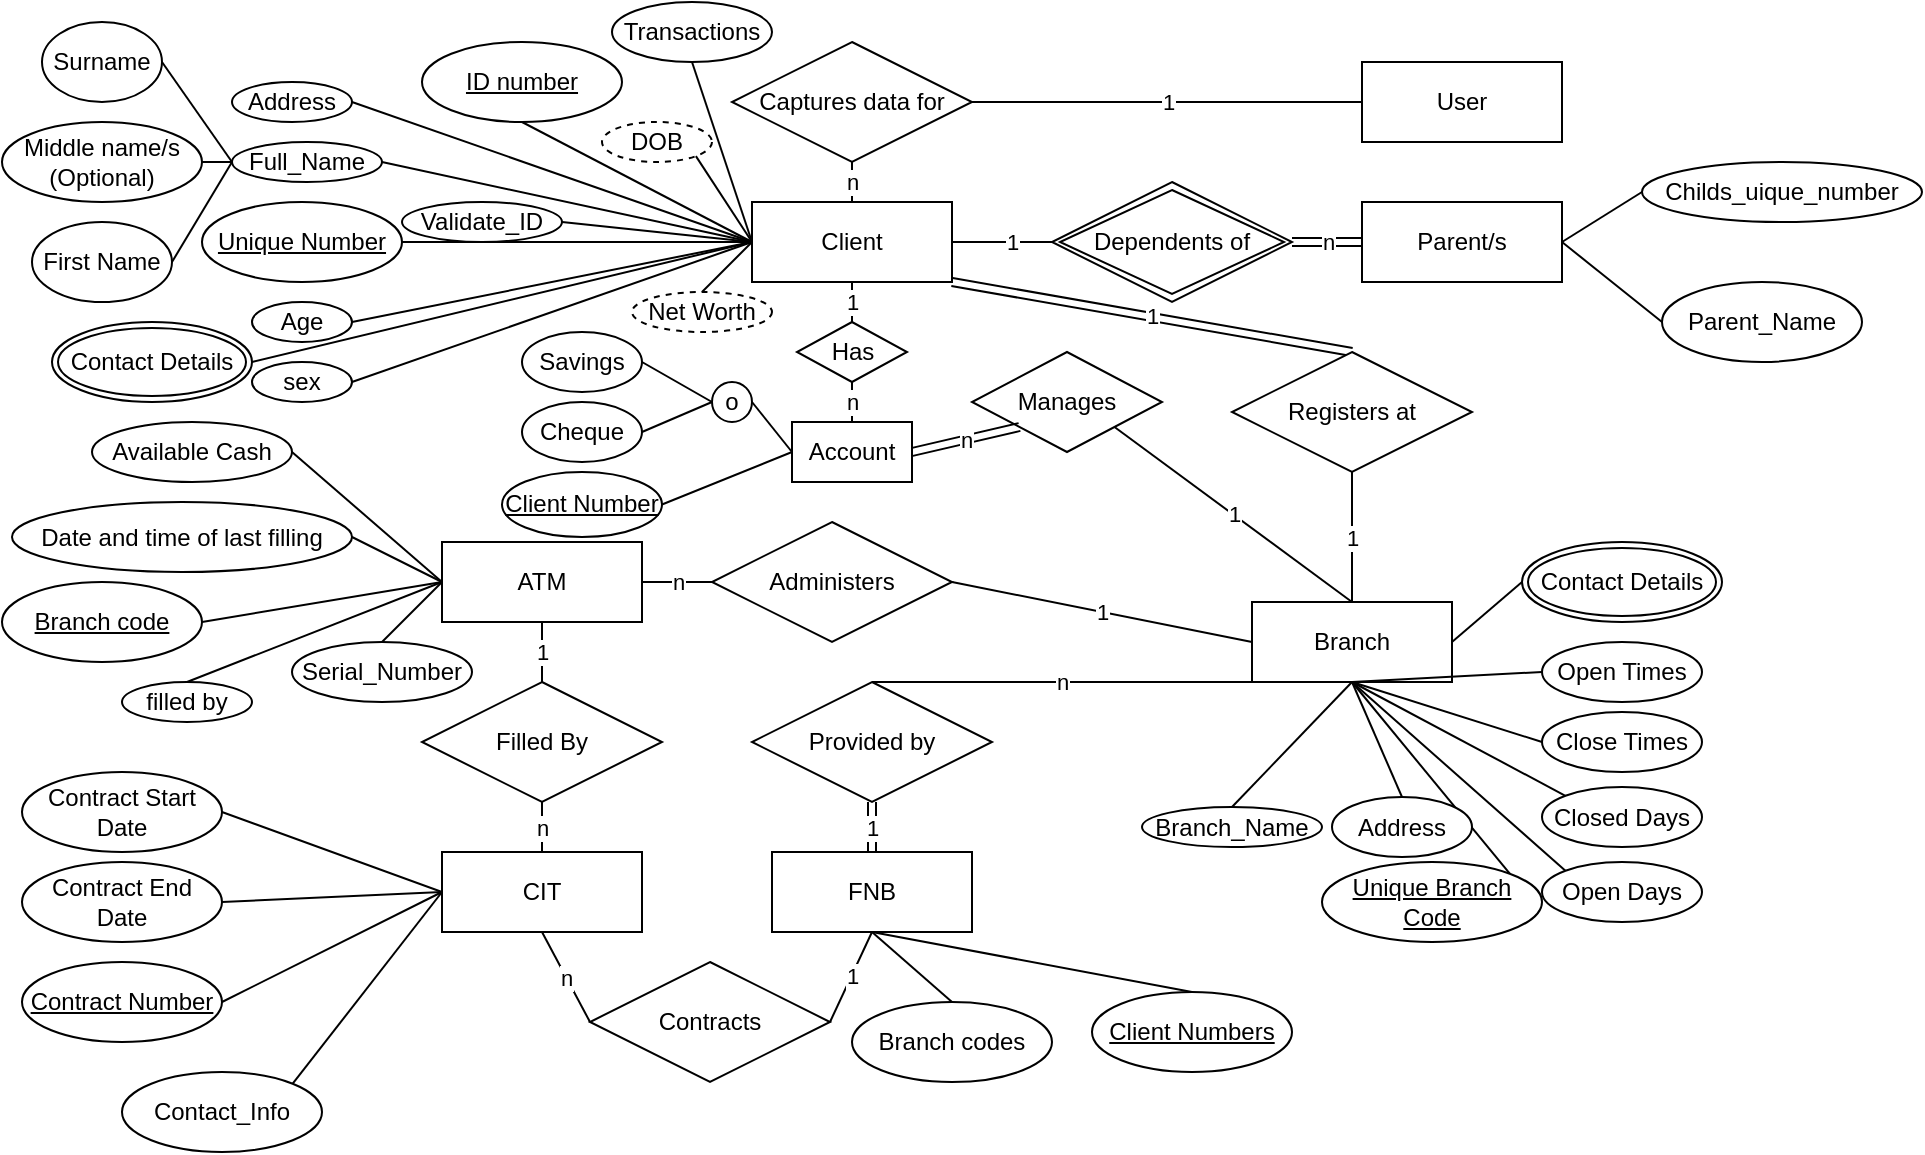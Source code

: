 <mxfile version="21.1.4" type="device">
  <diagram id="R2lEEEUBdFMjLlhIrx00" name="Page-1">
    <mxGraphModel dx="1290" dy="651" grid="1" gridSize="10" guides="1" tooltips="1" connect="1" arrows="1" fold="1" page="1" pageScale="1" pageWidth="827" pageHeight="1169" math="0" shadow="0" extFonts="Permanent Marker^https://fonts.googleapis.com/css?family=Permanent+Marker">
      <root>
        <mxCell id="0" />
        <mxCell id="1" parent="0" />
        <mxCell id="38S8FmTwJtI_UcPP7a-k-1" value="User" style="whiteSpace=wrap;html=1;align=center;" parent="1" vertex="1">
          <mxGeometry x="680" y="30" width="100" height="40" as="geometry" />
        </mxCell>
        <mxCell id="38S8FmTwJtI_UcPP7a-k-2" value="Captures data for" style="shape=rhombus;perimeter=rhombusPerimeter;whiteSpace=wrap;html=1;align=center;" parent="1" vertex="1">
          <mxGeometry x="365" y="20" width="120" height="60" as="geometry" />
        </mxCell>
        <mxCell id="38S8FmTwJtI_UcPP7a-k-3" value="Client" style="whiteSpace=wrap;html=1;align=center;" parent="1" vertex="1">
          <mxGeometry x="375" y="100" width="100" height="40" as="geometry" />
        </mxCell>
        <mxCell id="38S8FmTwJtI_UcPP7a-k-4" value="Unique Number" style="ellipse;whiteSpace=wrap;html=1;align=center;fontStyle=4;" parent="1" vertex="1">
          <mxGeometry x="100" y="100" width="100" height="40" as="geometry" />
        </mxCell>
        <mxCell id="38S8FmTwJtI_UcPP7a-k-6" value="Full_Name" style="ellipse;whiteSpace=wrap;html=1;align=center;" parent="1" vertex="1">
          <mxGeometry x="115" y="70" width="75" height="20" as="geometry" />
        </mxCell>
        <mxCell id="38S8FmTwJtI_UcPP7a-k-7" value="First Name" style="ellipse;whiteSpace=wrap;html=1;align=center;" parent="1" vertex="1">
          <mxGeometry x="15" y="110" width="70" height="40" as="geometry" />
        </mxCell>
        <mxCell id="38S8FmTwJtI_UcPP7a-k-8" value="Middle name/s (Optional)" style="ellipse;whiteSpace=wrap;html=1;align=center;" parent="1" vertex="1">
          <mxGeometry y="60" width="100" height="40" as="geometry" />
        </mxCell>
        <mxCell id="38S8FmTwJtI_UcPP7a-k-9" value="Surname" style="ellipse;whiteSpace=wrap;html=1;align=center;" parent="1" vertex="1">
          <mxGeometry x="20" y="10" width="60" height="40" as="geometry" />
        </mxCell>
        <mxCell id="38S8FmTwJtI_UcPP7a-k-10" value="" style="endArrow=none;html=1;rounded=0;exitX=0;exitY=0.5;exitDx=0;exitDy=0;entryX=1;entryY=0.5;entryDx=0;entryDy=0;" parent="1" source="38S8FmTwJtI_UcPP7a-k-6" target="38S8FmTwJtI_UcPP7a-k-7" edge="1">
          <mxGeometry relative="1" as="geometry">
            <mxPoint x="340" y="310" as="sourcePoint" />
            <mxPoint x="500" y="310" as="targetPoint" />
          </mxGeometry>
        </mxCell>
        <mxCell id="38S8FmTwJtI_UcPP7a-k-11" value="" style="endArrow=none;html=1;rounded=0;exitX=1;exitY=0.5;exitDx=0;exitDy=0;entryX=0;entryY=0.5;entryDx=0;entryDy=0;" parent="1" source="38S8FmTwJtI_UcPP7a-k-8" target="38S8FmTwJtI_UcPP7a-k-6" edge="1">
          <mxGeometry relative="1" as="geometry">
            <mxPoint x="340" y="310" as="sourcePoint" />
            <mxPoint x="500" y="310" as="targetPoint" />
          </mxGeometry>
        </mxCell>
        <mxCell id="38S8FmTwJtI_UcPP7a-k-12" value="" style="endArrow=none;html=1;rounded=0;entryX=1;entryY=0.5;entryDx=0;entryDy=0;exitX=0;exitY=0.5;exitDx=0;exitDy=0;" parent="1" source="38S8FmTwJtI_UcPP7a-k-6" target="38S8FmTwJtI_UcPP7a-k-9" edge="1">
          <mxGeometry relative="1" as="geometry">
            <mxPoint x="120" y="110" as="sourcePoint" />
            <mxPoint x="500" y="310" as="targetPoint" />
          </mxGeometry>
        </mxCell>
        <mxCell id="38S8FmTwJtI_UcPP7a-k-13" value="" style="endArrow=none;html=1;rounded=0;exitX=1;exitY=0.5;exitDx=0;exitDy=0;entryX=0;entryY=0.5;entryDx=0;entryDy=0;" parent="1" source="38S8FmTwJtI_UcPP7a-k-6" target="38S8FmTwJtI_UcPP7a-k-3" edge="1">
          <mxGeometry relative="1" as="geometry">
            <mxPoint x="340" y="310" as="sourcePoint" />
            <mxPoint x="500" y="310" as="targetPoint" />
          </mxGeometry>
        </mxCell>
        <mxCell id="38S8FmTwJtI_UcPP7a-k-14" value="" style="endArrow=none;html=1;rounded=0;entryX=0;entryY=0.5;entryDx=0;entryDy=0;exitX=1;exitY=0.5;exitDx=0;exitDy=0;" parent="1" source="38S8FmTwJtI_UcPP7a-k-4" target="38S8FmTwJtI_UcPP7a-k-3" edge="1">
          <mxGeometry relative="1" as="geometry">
            <mxPoint x="340" y="310" as="sourcePoint" />
            <mxPoint x="500" y="310" as="targetPoint" />
          </mxGeometry>
        </mxCell>
        <mxCell id="38S8FmTwJtI_UcPP7a-k-15" value="Age" style="ellipse;whiteSpace=wrap;html=1;align=center;" parent="1" vertex="1">
          <mxGeometry x="125" y="150" width="50" height="20" as="geometry" />
        </mxCell>
        <mxCell id="38S8FmTwJtI_UcPP7a-k-16" value="" style="endArrow=none;html=1;rounded=0;exitX=1;exitY=0.5;exitDx=0;exitDy=0;entryX=0;entryY=0.5;entryDx=0;entryDy=0;" parent="1" source="38S8FmTwJtI_UcPP7a-k-15" target="38S8FmTwJtI_UcPP7a-k-3" edge="1">
          <mxGeometry relative="1" as="geometry">
            <mxPoint x="340" y="310" as="sourcePoint" />
            <mxPoint x="500" y="310" as="targetPoint" />
          </mxGeometry>
        </mxCell>
        <mxCell id="38S8FmTwJtI_UcPP7a-k-17" value="sex" style="ellipse;whiteSpace=wrap;html=1;align=center;" parent="1" vertex="1">
          <mxGeometry x="125" y="180" width="50" height="20" as="geometry" />
        </mxCell>
        <mxCell id="38S8FmTwJtI_UcPP7a-k-18" value="" style="endArrow=none;html=1;rounded=0;exitX=1;exitY=0.5;exitDx=0;exitDy=0;entryX=0;entryY=0.5;entryDx=0;entryDy=0;" parent="1" source="38S8FmTwJtI_UcPP7a-k-17" target="38S8FmTwJtI_UcPP7a-k-3" edge="1">
          <mxGeometry relative="1" as="geometry">
            <mxPoint x="340" y="310" as="sourcePoint" />
            <mxPoint x="500" y="310" as="targetPoint" />
          </mxGeometry>
        </mxCell>
        <mxCell id="38S8FmTwJtI_UcPP7a-k-19" value="Address" style="ellipse;whiteSpace=wrap;html=1;align=center;" parent="1" vertex="1">
          <mxGeometry x="115" y="40" width="60" height="20" as="geometry" />
        </mxCell>
        <mxCell id="38S8FmTwJtI_UcPP7a-k-20" value="" style="endArrow=none;html=1;rounded=0;exitX=1;exitY=0.5;exitDx=0;exitDy=0;entryX=0;entryY=0.5;entryDx=0;entryDy=0;" parent="1" source="38S8FmTwJtI_UcPP7a-k-19" target="38S8FmTwJtI_UcPP7a-k-3" edge="1">
          <mxGeometry relative="1" as="geometry">
            <mxPoint x="340" y="310" as="sourcePoint" />
            <mxPoint x="500" y="310" as="targetPoint" />
          </mxGeometry>
        </mxCell>
        <mxCell id="38S8FmTwJtI_UcPP7a-k-22" value="" style="endArrow=none;html=1;rounded=0;exitX=1;exitY=0.5;exitDx=0;exitDy=0;entryX=0;entryY=0.5;entryDx=0;entryDy=0;" parent="1" target="38S8FmTwJtI_UcPP7a-k-3" edge="1">
          <mxGeometry relative="1" as="geometry">
            <mxPoint x="125" y="180" as="sourcePoint" />
            <mxPoint x="500" y="310" as="targetPoint" />
          </mxGeometry>
        </mxCell>
        <mxCell id="38S8FmTwJtI_UcPP7a-k-24" value="Parent/s" style="whiteSpace=wrap;html=1;align=center;" parent="1" vertex="1">
          <mxGeometry x="680" y="100" width="100" height="40" as="geometry" />
        </mxCell>
        <mxCell id="38S8FmTwJtI_UcPP7a-k-25" value="Has" style="shape=rhombus;perimeter=rhombusPerimeter;whiteSpace=wrap;html=1;align=center;" parent="1" vertex="1">
          <mxGeometry x="397.5" y="160" width="55" height="30" as="geometry" />
        </mxCell>
        <mxCell id="38S8FmTwJtI_UcPP7a-k-27" value="Cheque" style="ellipse;whiteSpace=wrap;html=1;align=center;" parent="1" vertex="1">
          <mxGeometry x="260" y="200" width="60" height="30" as="geometry" />
        </mxCell>
        <mxCell id="38S8FmTwJtI_UcPP7a-k-28" value="Savings" style="ellipse;whiteSpace=wrap;html=1;align=center;" parent="1" vertex="1">
          <mxGeometry x="260" y="165" width="60" height="30" as="geometry" />
        </mxCell>
        <mxCell id="38S8FmTwJtI_UcPP7a-k-31" value="1" style="endArrow=none;html=1;rounded=0;entryX=0.5;entryY=1;entryDx=0;entryDy=0;exitX=0.5;exitY=0;exitDx=0;exitDy=0;" parent="1" source="38S8FmTwJtI_UcPP7a-k-25" target="38S8FmTwJtI_UcPP7a-k-3" edge="1">
          <mxGeometry relative="1" as="geometry">
            <mxPoint x="340" y="310" as="sourcePoint" />
            <mxPoint x="500" y="310" as="targetPoint" />
          </mxGeometry>
        </mxCell>
        <mxCell id="38S8FmTwJtI_UcPP7a-k-32" value="n" style="endArrow=none;html=1;rounded=0;entryX=0.5;entryY=1;entryDx=0;entryDy=0;exitX=0.5;exitY=0;exitDx=0;exitDy=0;" parent="1" source="38S8FmTwJtI_UcPP7a-k-3" target="38S8FmTwJtI_UcPP7a-k-2" edge="1">
          <mxGeometry relative="1" as="geometry">
            <mxPoint x="340" y="310" as="sourcePoint" />
            <mxPoint x="500" y="310" as="targetPoint" />
          </mxGeometry>
        </mxCell>
        <mxCell id="38S8FmTwJtI_UcPP7a-k-33" value="1" style="endArrow=none;html=1;rounded=0;exitX=0;exitY=0.5;exitDx=0;exitDy=0;entryX=1;entryY=0.5;entryDx=0;entryDy=0;" parent="1" source="38S8FmTwJtI_UcPP7a-k-1" target="38S8FmTwJtI_UcPP7a-k-2" edge="1">
          <mxGeometry relative="1" as="geometry">
            <mxPoint x="340" y="310" as="sourcePoint" />
            <mxPoint x="500" y="310" as="targetPoint" />
          </mxGeometry>
        </mxCell>
        <mxCell id="38S8FmTwJtI_UcPP7a-k-34" value="1" style="endArrow=none;html=1;rounded=0;exitX=1;exitY=0.5;exitDx=0;exitDy=0;entryX=0;entryY=0.5;entryDx=0;entryDy=0;" parent="1" source="38S8FmTwJtI_UcPP7a-k-3" edge="1">
          <mxGeometry relative="1" as="geometry">
            <mxPoint x="340" y="310" as="sourcePoint" />
            <mxPoint x="535" y="120" as="targetPoint" />
          </mxGeometry>
        </mxCell>
        <mxCell id="38S8FmTwJtI_UcPP7a-k-35" value="n" style="endArrow=none;html=1;rounded=0;entryX=0;entryY=0.5;entryDx=0;entryDy=0;exitX=1;exitY=0.5;exitDx=0;exitDy=0;shape=link;" parent="1" source="vGm-u-_DwHzeQf1sbAS5-48" target="38S8FmTwJtI_UcPP7a-k-24" edge="1">
          <mxGeometry relative="1" as="geometry">
            <mxPoint x="655" y="120" as="sourcePoint" />
            <mxPoint x="500" y="310" as="targetPoint" />
          </mxGeometry>
        </mxCell>
        <mxCell id="38S8FmTwJtI_UcPP7a-k-38" value="1" style="endArrow=none;html=1;rounded=0;entryX=0.5;entryY=1;entryDx=0;entryDy=0;exitX=0.5;exitY=0;exitDx=0;exitDy=0;" parent="1" source="38S8FmTwJtI_UcPP7a-k-39" target="vGm-u-_DwHzeQf1sbAS5-5" edge="1">
          <mxGeometry relative="1" as="geometry">
            <mxPoint x="420" y="440" as="sourcePoint" />
            <mxPoint x="500" y="310" as="targetPoint" />
          </mxGeometry>
        </mxCell>
        <mxCell id="38S8FmTwJtI_UcPP7a-k-39" value="Branch" style="whiteSpace=wrap;html=1;align=center;" parent="1" vertex="1">
          <mxGeometry x="625" y="300" width="100" height="40" as="geometry" />
        </mxCell>
        <mxCell id="38S8FmTwJtI_UcPP7a-k-40" value="1" style="endArrow=none;html=1;rounded=0;entryX=0.5;entryY=0;entryDx=0;entryDy=0;exitX=1;exitY=1;exitDx=0;exitDy=0;shape=link;" parent="1" source="38S8FmTwJtI_UcPP7a-k-3" target="vGm-u-_DwHzeQf1sbAS5-5" edge="1">
          <mxGeometry relative="1" as="geometry">
            <mxPoint x="480" y="470" as="sourcePoint" />
            <mxPoint x="500" y="310" as="targetPoint" />
          </mxGeometry>
        </mxCell>
        <mxCell id="vGm-u-_DwHzeQf1sbAS5-1" value="Unique Branch Code" style="ellipse;whiteSpace=wrap;html=1;align=center;fontStyle=4;" parent="1" vertex="1">
          <mxGeometry x="660" y="430" width="110" height="40" as="geometry" />
        </mxCell>
        <mxCell id="vGm-u-_DwHzeQf1sbAS5-4" value="" style="endArrow=none;html=1;rounded=0;entryX=0.5;entryY=1;entryDx=0;entryDy=0;exitX=1;exitY=0;exitDx=0;exitDy=0;" parent="1" source="vGm-u-_DwHzeQf1sbAS5-1" target="38S8FmTwJtI_UcPP7a-k-39" edge="1">
          <mxGeometry relative="1" as="geometry">
            <mxPoint x="420" y="520" as="sourcePoint" />
            <mxPoint x="490" y="360" as="targetPoint" />
          </mxGeometry>
        </mxCell>
        <mxCell id="vGm-u-_DwHzeQf1sbAS5-5" value="Registers at" style="shape=rhombus;perimeter=rhombusPerimeter;whiteSpace=wrap;html=1;align=center;" parent="1" vertex="1">
          <mxGeometry x="615" y="175" width="120" height="60" as="geometry" />
        </mxCell>
        <mxCell id="vGm-u-_DwHzeQf1sbAS5-6" value="Address" style="ellipse;whiteSpace=wrap;html=1;align=center;" parent="1" vertex="1">
          <mxGeometry x="665" y="397.5" width="70" height="30" as="geometry" />
        </mxCell>
        <mxCell id="vGm-u-_DwHzeQf1sbAS5-7" value="" style="endArrow=none;html=1;rounded=0;entryX=0.5;entryY=1;entryDx=0;entryDy=0;exitX=0.5;exitY=0;exitDx=0;exitDy=0;" parent="1" source="vGm-u-_DwHzeQf1sbAS5-6" target="38S8FmTwJtI_UcPP7a-k-39" edge="1">
          <mxGeometry relative="1" as="geometry">
            <mxPoint x="330" y="250" as="sourcePoint" />
            <mxPoint x="490" y="250" as="targetPoint" />
          </mxGeometry>
        </mxCell>
        <mxCell id="vGm-u-_DwHzeQf1sbAS5-9" value="Open Days" style="ellipse;whiteSpace=wrap;html=1;align=center;" parent="1" vertex="1">
          <mxGeometry x="770" y="430" width="80" height="30" as="geometry" />
        </mxCell>
        <mxCell id="vGm-u-_DwHzeQf1sbAS5-11" value="" style="endArrow=none;html=1;rounded=0;entryX=0.5;entryY=1;entryDx=0;entryDy=0;exitX=0;exitY=0;exitDx=0;exitDy=0;" parent="1" source="vGm-u-_DwHzeQf1sbAS5-9" target="38S8FmTwJtI_UcPP7a-k-39" edge="1">
          <mxGeometry relative="1" as="geometry">
            <mxPoint x="330" y="250" as="sourcePoint" />
            <mxPoint x="490" y="250" as="targetPoint" />
          </mxGeometry>
        </mxCell>
        <mxCell id="vGm-u-_DwHzeQf1sbAS5-12" value="Closed Days" style="ellipse;whiteSpace=wrap;html=1;align=center;" parent="1" vertex="1">
          <mxGeometry x="770" y="392.5" width="80" height="30" as="geometry" />
        </mxCell>
        <mxCell id="vGm-u-_DwHzeQf1sbAS5-13" value="Open Times" style="ellipse;whiteSpace=wrap;html=1;align=center;" parent="1" vertex="1">
          <mxGeometry x="770" y="320" width="80" height="30" as="geometry" />
        </mxCell>
        <mxCell id="vGm-u-_DwHzeQf1sbAS5-14" value="Close Times" style="ellipse;whiteSpace=wrap;html=1;align=center;" parent="1" vertex="1">
          <mxGeometry x="770" y="355" width="80" height="30" as="geometry" />
        </mxCell>
        <mxCell id="vGm-u-_DwHzeQf1sbAS5-16" value="" style="endArrow=none;html=1;rounded=0;entryX=0.5;entryY=1;entryDx=0;entryDy=0;exitX=0;exitY=0.5;exitDx=0;exitDy=0;" parent="1" source="vGm-u-_DwHzeQf1sbAS5-13" target="38S8FmTwJtI_UcPP7a-k-39" edge="1">
          <mxGeometry relative="1" as="geometry">
            <mxPoint x="330" y="240" as="sourcePoint" />
            <mxPoint x="490" y="240" as="targetPoint" />
          </mxGeometry>
        </mxCell>
        <mxCell id="vGm-u-_DwHzeQf1sbAS5-18" value="" style="endArrow=none;html=1;rounded=0;entryX=0.5;entryY=1;entryDx=0;entryDy=0;exitX=0;exitY=0.5;exitDx=0;exitDy=0;" parent="1" source="vGm-u-_DwHzeQf1sbAS5-14" target="38S8FmTwJtI_UcPP7a-k-39" edge="1">
          <mxGeometry relative="1" as="geometry">
            <mxPoint x="330" y="240" as="sourcePoint" />
            <mxPoint x="490" y="240" as="targetPoint" />
          </mxGeometry>
        </mxCell>
        <mxCell id="vGm-u-_DwHzeQf1sbAS5-19" value="" style="endArrow=none;html=1;rounded=0;entryX=0.5;entryY=1;entryDx=0;entryDy=0;exitX=0;exitY=0;exitDx=0;exitDy=0;" parent="1" source="vGm-u-_DwHzeQf1sbAS5-12" target="38S8FmTwJtI_UcPP7a-k-39" edge="1">
          <mxGeometry relative="1" as="geometry">
            <mxPoint x="330" y="240" as="sourcePoint" />
            <mxPoint x="490" y="240" as="targetPoint" />
          </mxGeometry>
        </mxCell>
        <mxCell id="vGm-u-_DwHzeQf1sbAS5-20" value="" style="endArrow=none;html=1;rounded=0;entryX=1;entryY=0.5;entryDx=0;entryDy=0;exitX=0;exitY=0.5;exitDx=0;exitDy=0;" parent="1" source="vGm-u-_DwHzeQf1sbAS5-50" target="38S8FmTwJtI_UcPP7a-k-39" edge="1">
          <mxGeometry relative="1" as="geometry">
            <mxPoint x="647.332" y="309.536" as="sourcePoint" />
            <mxPoint x="490" y="240" as="targetPoint" />
          </mxGeometry>
        </mxCell>
        <mxCell id="vGm-u-_DwHzeQf1sbAS5-21" value="Administers" style="shape=rhombus;perimeter=rhombusPerimeter;whiteSpace=wrap;html=1;align=center;" parent="1" vertex="1">
          <mxGeometry x="355" y="260" width="120" height="60" as="geometry" />
        </mxCell>
        <mxCell id="vGm-u-_DwHzeQf1sbAS5-22" value="1" style="endArrow=none;html=1;rounded=0;entryX=0;entryY=0.5;entryDx=0;entryDy=0;exitX=1;exitY=0.5;exitDx=0;exitDy=0;" parent="1" source="vGm-u-_DwHzeQf1sbAS5-21" target="38S8FmTwJtI_UcPP7a-k-39" edge="1">
          <mxGeometry relative="1" as="geometry">
            <mxPoint x="330" y="240" as="sourcePoint" />
            <mxPoint x="490" y="240" as="targetPoint" />
          </mxGeometry>
        </mxCell>
        <mxCell id="vGm-u-_DwHzeQf1sbAS5-24" value="ATM" style="whiteSpace=wrap;html=1;align=center;" parent="1" vertex="1">
          <mxGeometry x="220" y="270" width="100" height="40" as="geometry" />
        </mxCell>
        <mxCell id="vGm-u-_DwHzeQf1sbAS5-25" value="n" style="endArrow=none;html=1;rounded=0;entryX=0;entryY=0.5;entryDx=0;entryDy=0;exitX=1;exitY=0.5;exitDx=0;exitDy=0;" parent="1" source="vGm-u-_DwHzeQf1sbAS5-24" target="vGm-u-_DwHzeQf1sbAS5-21" edge="1">
          <mxGeometry relative="1" as="geometry">
            <mxPoint x="330" y="240" as="sourcePoint" />
            <mxPoint x="490" y="240" as="targetPoint" />
          </mxGeometry>
        </mxCell>
        <mxCell id="vGm-u-_DwHzeQf1sbAS5-26" value="Available Cash" style="ellipse;whiteSpace=wrap;html=1;align=center;" parent="1" vertex="1">
          <mxGeometry x="45" y="210" width="100" height="30" as="geometry" />
        </mxCell>
        <mxCell id="vGm-u-_DwHzeQf1sbAS5-27" value="Date and time of last filling" style="ellipse;whiteSpace=wrap;html=1;align=center;" parent="1" vertex="1">
          <mxGeometry x="5" y="250" width="170" height="35" as="geometry" />
        </mxCell>
        <mxCell id="vGm-u-_DwHzeQf1sbAS5-28" value="" style="endArrow=none;html=1;rounded=0;exitX=1;exitY=0.5;exitDx=0;exitDy=0;entryX=0;entryY=0.5;entryDx=0;entryDy=0;" parent="1" source="vGm-u-_DwHzeQf1sbAS5-26" target="vGm-u-_DwHzeQf1sbAS5-24" edge="1">
          <mxGeometry relative="1" as="geometry">
            <mxPoint x="300" y="230" as="sourcePoint" />
            <mxPoint x="460" y="230" as="targetPoint" />
          </mxGeometry>
        </mxCell>
        <mxCell id="vGm-u-_DwHzeQf1sbAS5-29" value="" style="endArrow=none;html=1;rounded=0;exitX=1;exitY=0.5;exitDx=0;exitDy=0;entryX=0;entryY=0.5;entryDx=0;entryDy=0;" parent="1" source="vGm-u-_DwHzeQf1sbAS5-27" target="vGm-u-_DwHzeQf1sbAS5-24" edge="1">
          <mxGeometry relative="1" as="geometry">
            <mxPoint x="300" y="230" as="sourcePoint" />
            <mxPoint x="460" y="230" as="targetPoint" />
          </mxGeometry>
        </mxCell>
        <mxCell id="vGm-u-_DwHzeQf1sbAS5-30" value="FNB" style="whiteSpace=wrap;html=1;align=center;" parent="1" vertex="1">
          <mxGeometry x="385" y="425" width="100" height="40" as="geometry" />
        </mxCell>
        <mxCell id="vGm-u-_DwHzeQf1sbAS5-31" value="Contracts" style="shape=rhombus;perimeter=rhombusPerimeter;whiteSpace=wrap;html=1;align=center;" parent="1" vertex="1">
          <mxGeometry x="294" y="480" width="120" height="60" as="geometry" />
        </mxCell>
        <mxCell id="vGm-u-_DwHzeQf1sbAS5-32" value="CIT" style="whiteSpace=wrap;html=1;align=center;" parent="1" vertex="1">
          <mxGeometry x="220" y="425" width="100" height="40" as="geometry" />
        </mxCell>
        <mxCell id="vGm-u-_DwHzeQf1sbAS5-33" value="Filled By" style="shape=rhombus;perimeter=rhombusPerimeter;whiteSpace=wrap;html=1;align=center;" parent="1" vertex="1">
          <mxGeometry x="210" y="340" width="120" height="60" as="geometry" />
        </mxCell>
        <mxCell id="vGm-u-_DwHzeQf1sbAS5-34" value="1" style="endArrow=none;html=1;rounded=0;entryX=0.5;entryY=1;entryDx=0;entryDy=0;exitX=0.5;exitY=0;exitDx=0;exitDy=0;" parent="1" source="vGm-u-_DwHzeQf1sbAS5-33" target="vGm-u-_DwHzeQf1sbAS5-24" edge="1">
          <mxGeometry relative="1" as="geometry">
            <mxPoint x="300" y="350" as="sourcePoint" />
            <mxPoint x="460" y="350" as="targetPoint" />
          </mxGeometry>
        </mxCell>
        <mxCell id="vGm-u-_DwHzeQf1sbAS5-35" value="n" style="endArrow=none;html=1;rounded=0;entryX=0.5;entryY=1;entryDx=0;entryDy=0;exitX=0.5;exitY=0;exitDx=0;exitDy=0;" parent="1" source="vGm-u-_DwHzeQf1sbAS5-32" target="vGm-u-_DwHzeQf1sbAS5-33" edge="1">
          <mxGeometry relative="1" as="geometry">
            <mxPoint x="300" y="350" as="sourcePoint" />
            <mxPoint x="460" y="350" as="targetPoint" />
          </mxGeometry>
        </mxCell>
        <mxCell id="vGm-u-_DwHzeQf1sbAS5-38" value="Provided by" style="shape=rhombus;perimeter=rhombusPerimeter;whiteSpace=wrap;html=1;align=center;" parent="1" vertex="1">
          <mxGeometry x="375" y="340" width="120" height="60" as="geometry" />
        </mxCell>
        <mxCell id="vGm-u-_DwHzeQf1sbAS5-39" value="n" style="endArrow=none;html=1;rounded=0;entryX=0;entryY=1;entryDx=0;entryDy=0;exitX=0.5;exitY=0;exitDx=0;exitDy=0;" parent="1" source="vGm-u-_DwHzeQf1sbAS5-38" target="38S8FmTwJtI_UcPP7a-k-39" edge="1">
          <mxGeometry relative="1" as="geometry">
            <mxPoint x="300" y="350" as="sourcePoint" />
            <mxPoint x="460" y="350" as="targetPoint" />
          </mxGeometry>
        </mxCell>
        <mxCell id="vGm-u-_DwHzeQf1sbAS5-40" value="1" style="endArrow=none;html=1;rounded=0;entryX=0.5;entryY=1;entryDx=0;entryDy=0;exitX=0.5;exitY=0;exitDx=0;exitDy=0;shape=link;" parent="1" source="vGm-u-_DwHzeQf1sbAS5-30" target="vGm-u-_DwHzeQf1sbAS5-38" edge="1">
          <mxGeometry relative="1" as="geometry">
            <mxPoint x="300" y="350" as="sourcePoint" />
            <mxPoint x="460" y="350" as="targetPoint" />
          </mxGeometry>
        </mxCell>
        <mxCell id="vGm-u-_DwHzeQf1sbAS5-41" value="1" style="endArrow=none;html=1;rounded=0;entryX=0.5;entryY=1;entryDx=0;entryDy=0;exitX=1;exitY=0.5;exitDx=0;exitDy=0;" parent="1" source="vGm-u-_DwHzeQf1sbAS5-31" target="vGm-u-_DwHzeQf1sbAS5-30" edge="1">
          <mxGeometry relative="1" as="geometry">
            <mxPoint x="300" y="350" as="sourcePoint" />
            <mxPoint x="460" y="350" as="targetPoint" />
          </mxGeometry>
        </mxCell>
        <mxCell id="vGm-u-_DwHzeQf1sbAS5-42" value="n" style="endArrow=none;html=1;rounded=0;exitX=0.5;exitY=1;exitDx=0;exitDy=0;entryX=0;entryY=0.5;entryDx=0;entryDy=0;" parent="1" source="vGm-u-_DwHzeQf1sbAS5-32" target="vGm-u-_DwHzeQf1sbAS5-31" edge="1">
          <mxGeometry relative="1" as="geometry">
            <mxPoint x="300" y="350" as="sourcePoint" />
            <mxPoint x="460" y="350" as="targetPoint" />
          </mxGeometry>
        </mxCell>
        <mxCell id="vGm-u-_DwHzeQf1sbAS5-43" value="Contract Start Date" style="ellipse;whiteSpace=wrap;html=1;align=center;" parent="1" vertex="1">
          <mxGeometry x="10" y="385" width="100" height="40" as="geometry" />
        </mxCell>
        <mxCell id="vGm-u-_DwHzeQf1sbAS5-44" value="Contract End Date" style="ellipse;whiteSpace=wrap;html=1;align=center;" parent="1" vertex="1">
          <mxGeometry x="10" y="430" width="100" height="40" as="geometry" />
        </mxCell>
        <mxCell id="vGm-u-_DwHzeQf1sbAS5-45" value="" style="endArrow=none;html=1;rounded=0;entryX=0;entryY=0.5;entryDx=0;entryDy=0;exitX=1;exitY=0.5;exitDx=0;exitDy=0;" parent="1" source="vGm-u-_DwHzeQf1sbAS5-43" target="vGm-u-_DwHzeQf1sbAS5-32" edge="1">
          <mxGeometry relative="1" as="geometry">
            <mxPoint x="300" y="340" as="sourcePoint" />
            <mxPoint x="460" y="340" as="targetPoint" />
          </mxGeometry>
        </mxCell>
        <mxCell id="vGm-u-_DwHzeQf1sbAS5-46" value="" style="endArrow=none;html=1;rounded=0;exitX=1;exitY=0.5;exitDx=0;exitDy=0;entryX=0;entryY=0.5;entryDx=0;entryDy=0;" parent="1" source="vGm-u-_DwHzeQf1sbAS5-44" target="vGm-u-_DwHzeQf1sbAS5-32" edge="1">
          <mxGeometry relative="1" as="geometry">
            <mxPoint x="300" y="340" as="sourcePoint" />
            <mxPoint x="460" y="340" as="targetPoint" />
          </mxGeometry>
        </mxCell>
        <mxCell id="vGm-u-_DwHzeQf1sbAS5-48" value="Dependents of" style="shape=rhombus;double=1;perimeter=rhombusPerimeter;whiteSpace=wrap;html=1;align=center;" parent="1" vertex="1">
          <mxGeometry x="525" y="90" width="120" height="60" as="geometry" />
        </mxCell>
        <mxCell id="vGm-u-_DwHzeQf1sbAS5-50" value="Contact Details" style="ellipse;shape=doubleEllipse;margin=3;whiteSpace=wrap;html=1;align=center;" parent="1" vertex="1">
          <mxGeometry x="760" y="270" width="100" height="40" as="geometry" />
        </mxCell>
        <mxCell id="vGm-u-_DwHzeQf1sbAS5-51" value="Contact Details" style="ellipse;shape=doubleEllipse;margin=3;whiteSpace=wrap;html=1;align=center;" parent="1" vertex="1">
          <mxGeometry x="25" y="160" width="100" height="40" as="geometry" />
        </mxCell>
        <mxCell id="ynq6PlFu-9bSMu0lIv1J-2" value="Account" style="whiteSpace=wrap;html=1;align=center;" parent="1" vertex="1">
          <mxGeometry x="395" y="210" width="60" height="30" as="geometry" />
        </mxCell>
        <mxCell id="ynq6PlFu-9bSMu0lIv1J-3" value="n" style="endArrow=none;html=1;rounded=0;entryX=0.5;entryY=1;entryDx=0;entryDy=0;exitX=0.5;exitY=0;exitDx=0;exitDy=0;" parent="1" source="ynq6PlFu-9bSMu0lIv1J-2" target="38S8FmTwJtI_UcPP7a-k-25" edge="1">
          <mxGeometry relative="1" as="geometry">
            <mxPoint x="330" y="320" as="sourcePoint" />
            <mxPoint x="490" y="320" as="targetPoint" />
          </mxGeometry>
        </mxCell>
        <mxCell id="ynq6PlFu-9bSMu0lIv1J-4" value="" style="endArrow=none;html=1;rounded=0;exitX=1;exitY=0.5;exitDx=0;exitDy=0;entryX=0;entryY=0.5;entryDx=0;entryDy=0;" parent="1" source="38S8FmTwJtI_UcPP7a-k-28" target="ynq6PlFu-9bSMu0lIv1J-6" edge="1">
          <mxGeometry relative="1" as="geometry">
            <mxPoint x="330" y="320" as="sourcePoint" />
            <mxPoint x="490" y="320" as="targetPoint" />
          </mxGeometry>
        </mxCell>
        <mxCell id="ynq6PlFu-9bSMu0lIv1J-5" value="" style="endArrow=none;html=1;rounded=0;exitX=1;exitY=0.5;exitDx=0;exitDy=0;entryX=0;entryY=0.5;entryDx=0;entryDy=0;" parent="1" source="38S8FmTwJtI_UcPP7a-k-27" target="ynq6PlFu-9bSMu0lIv1J-6" edge="1">
          <mxGeometry relative="1" as="geometry">
            <mxPoint x="330" y="320" as="sourcePoint" />
            <mxPoint x="490" y="320" as="targetPoint" />
          </mxGeometry>
        </mxCell>
        <mxCell id="ynq6PlFu-9bSMu0lIv1J-6" value="o" style="ellipse;whiteSpace=wrap;html=1;align=center;" parent="1" vertex="1">
          <mxGeometry x="355" y="190" width="20" height="20" as="geometry" />
        </mxCell>
        <mxCell id="ynq6PlFu-9bSMu0lIv1J-8" value="" style="endArrow=none;html=1;rounded=0;exitX=1;exitY=0.5;exitDx=0;exitDy=0;entryX=0;entryY=0.5;entryDx=0;entryDy=0;" parent="1" source="ynq6PlFu-9bSMu0lIv1J-6" target="ynq6PlFu-9bSMu0lIv1J-2" edge="1">
          <mxGeometry relative="1" as="geometry">
            <mxPoint x="330" y="320" as="sourcePoint" />
            <mxPoint x="490" y="320" as="targetPoint" />
          </mxGeometry>
        </mxCell>
        <mxCell id="ynq6PlFu-9bSMu0lIv1J-9" value="&lt;u&gt;Client Number&lt;/u&gt;" style="ellipse;whiteSpace=wrap;html=1;align=center;" parent="1" vertex="1">
          <mxGeometry x="250" y="235" width="80" height="32.5" as="geometry" />
        </mxCell>
        <mxCell id="ynq6PlFu-9bSMu0lIv1J-10" value="" style="endArrow=none;html=1;rounded=0;entryX=0;entryY=0.5;entryDx=0;entryDy=0;exitX=1;exitY=0.5;exitDx=0;exitDy=0;" parent="1" source="ynq6PlFu-9bSMu0lIv1J-9" target="ynq6PlFu-9bSMu0lIv1J-2" edge="1">
          <mxGeometry relative="1" as="geometry">
            <mxPoint x="330" y="320" as="sourcePoint" />
            <mxPoint x="490" y="320" as="targetPoint" />
          </mxGeometry>
        </mxCell>
        <mxCell id="ynq6PlFu-9bSMu0lIv1J-12" value="Client Numbers" style="ellipse;whiteSpace=wrap;html=1;align=center;fontStyle=4;" parent="1" vertex="1">
          <mxGeometry x="545" y="495" width="100" height="40" as="geometry" />
        </mxCell>
        <mxCell id="ynq6PlFu-9bSMu0lIv1J-13" value="" style="endArrow=none;html=1;rounded=0;entryX=0.5;entryY=0;entryDx=0;entryDy=0;exitX=0.5;exitY=1;exitDx=0;exitDy=0;" parent="1" source="vGm-u-_DwHzeQf1sbAS5-30" target="ynq6PlFu-9bSMu0lIv1J-12" edge="1">
          <mxGeometry relative="1" as="geometry">
            <mxPoint x="330" y="330" as="sourcePoint" />
            <mxPoint x="490" y="330" as="targetPoint" />
          </mxGeometry>
        </mxCell>
        <mxCell id="ynq6PlFu-9bSMu0lIv1J-14" value="Branch codes" style="ellipse;whiteSpace=wrap;html=1;align=center;" parent="1" vertex="1">
          <mxGeometry x="425" y="500" width="100" height="40" as="geometry" />
        </mxCell>
        <mxCell id="ynq6PlFu-9bSMu0lIv1J-15" value="" style="endArrow=none;html=1;rounded=0;entryX=0.5;entryY=0;entryDx=0;entryDy=0;exitX=0.5;exitY=1;exitDx=0;exitDy=0;" parent="1" source="vGm-u-_DwHzeQf1sbAS5-30" target="ynq6PlFu-9bSMu0lIv1J-14" edge="1">
          <mxGeometry relative="1" as="geometry">
            <mxPoint x="330" y="330" as="sourcePoint" />
            <mxPoint x="490" y="330" as="targetPoint" />
          </mxGeometry>
        </mxCell>
        <mxCell id="ynq6PlFu-9bSMu0lIv1J-16" value="&lt;u&gt;Branch code&lt;/u&gt;" style="ellipse;whiteSpace=wrap;html=1;align=center;" parent="1" vertex="1">
          <mxGeometry y="290" width="100" height="40" as="geometry" />
        </mxCell>
        <mxCell id="ynq6PlFu-9bSMu0lIv1J-17" value="" style="endArrow=none;html=1;rounded=0;entryX=0;entryY=0.5;entryDx=0;entryDy=0;exitX=1;exitY=0.5;exitDx=0;exitDy=0;" parent="1" source="ynq6PlFu-9bSMu0lIv1J-16" target="vGm-u-_DwHzeQf1sbAS5-24" edge="1">
          <mxGeometry relative="1" as="geometry">
            <mxPoint x="330" y="330" as="sourcePoint" />
            <mxPoint x="490" y="330" as="targetPoint" />
          </mxGeometry>
        </mxCell>
        <mxCell id="ynq6PlFu-9bSMu0lIv1J-18" value="filled by" style="ellipse;whiteSpace=wrap;html=1;align=center;" parent="1" vertex="1">
          <mxGeometry x="60" y="340" width="65" height="20" as="geometry" />
        </mxCell>
        <mxCell id="ynq6PlFu-9bSMu0lIv1J-19" value="" style="endArrow=none;html=1;rounded=0;exitX=0;exitY=0.5;exitDx=0;exitDy=0;entryX=0.5;entryY=0;entryDx=0;entryDy=0;" parent="1" source="vGm-u-_DwHzeQf1sbAS5-24" target="ynq6PlFu-9bSMu0lIv1J-18" edge="1">
          <mxGeometry relative="1" as="geometry">
            <mxPoint x="330" y="330" as="sourcePoint" />
            <mxPoint x="490" y="330" as="targetPoint" />
          </mxGeometry>
        </mxCell>
        <mxCell id="ynq6PlFu-9bSMu0lIv1J-20" value="Contract Number" style="ellipse;whiteSpace=wrap;html=1;align=center;fontStyle=4;" parent="1" vertex="1">
          <mxGeometry x="10" y="480" width="100" height="40" as="geometry" />
        </mxCell>
        <mxCell id="ynq6PlFu-9bSMu0lIv1J-21" value="" style="endArrow=none;html=1;rounded=0;exitX=0;exitY=0.5;exitDx=0;exitDy=0;entryX=1;entryY=0.5;entryDx=0;entryDy=0;" parent="1" source="vGm-u-_DwHzeQf1sbAS5-32" target="ynq6PlFu-9bSMu0lIv1J-20" edge="1">
          <mxGeometry relative="1" as="geometry">
            <mxPoint x="330" y="330" as="sourcePoint" />
            <mxPoint x="490" y="330" as="targetPoint" />
          </mxGeometry>
        </mxCell>
        <mxCell id="ynq6PlFu-9bSMu0lIv1J-22" value="ID number" style="ellipse;whiteSpace=wrap;html=1;align=center;fontStyle=4;" parent="1" vertex="1">
          <mxGeometry x="210" y="20" width="100" height="40" as="geometry" />
        </mxCell>
        <mxCell id="ynq6PlFu-9bSMu0lIv1J-23" value="" style="endArrow=none;html=1;rounded=0;exitX=0.5;exitY=1;exitDx=0;exitDy=0;entryX=0;entryY=0.5;entryDx=0;entryDy=0;" parent="1" source="ynq6PlFu-9bSMu0lIv1J-22" target="38S8FmTwJtI_UcPP7a-k-3" edge="1">
          <mxGeometry relative="1" as="geometry">
            <mxPoint x="470" y="340" as="sourcePoint" />
            <mxPoint x="630" y="340" as="targetPoint" />
          </mxGeometry>
        </mxCell>
        <mxCell id="5x-Zai1XwbgSa834yJwP-1" value="Manages" style="shape=rhombus;perimeter=rhombusPerimeter;whiteSpace=wrap;html=1;align=center;" parent="1" vertex="1">
          <mxGeometry x="485" y="175" width="95" height="50" as="geometry" />
        </mxCell>
        <mxCell id="5x-Zai1XwbgSa834yJwP-2" value="1" style="endArrow=none;html=1;rounded=0;entryX=0.5;entryY=0;entryDx=0;entryDy=0;exitX=1;exitY=1;exitDx=0;exitDy=0;" parent="1" source="5x-Zai1XwbgSa834yJwP-1" target="38S8FmTwJtI_UcPP7a-k-39" edge="1">
          <mxGeometry relative="1" as="geometry">
            <mxPoint x="330" y="270" as="sourcePoint" />
            <mxPoint x="490" y="270" as="targetPoint" />
          </mxGeometry>
        </mxCell>
        <mxCell id="5x-Zai1XwbgSa834yJwP-3" value="n" style="endArrow=none;html=1;rounded=0;entryX=0;entryY=1;entryDx=0;entryDy=0;exitX=1;exitY=0.5;exitDx=0;exitDy=0;shape=link;" parent="1" source="ynq6PlFu-9bSMu0lIv1J-2" target="5x-Zai1XwbgSa834yJwP-1" edge="1">
          <mxGeometry relative="1" as="geometry">
            <mxPoint x="330" y="270" as="sourcePoint" />
            <mxPoint x="490" y="270" as="targetPoint" />
          </mxGeometry>
        </mxCell>
        <mxCell id="5x-Zai1XwbgSa834yJwP-6" value="DOB" style="ellipse;whiteSpace=wrap;html=1;align=center;dashed=1;" parent="1" vertex="1">
          <mxGeometry x="300" y="60" width="55" height="20" as="geometry" />
        </mxCell>
        <mxCell id="5x-Zai1XwbgSa834yJwP-7" value="" style="endArrow=none;html=1;rounded=0;exitX=0;exitY=0.5;exitDx=0;exitDy=0;entryX=1;entryY=1;entryDx=0;entryDy=0;" parent="1" source="38S8FmTwJtI_UcPP7a-k-3" target="5x-Zai1XwbgSa834yJwP-6" edge="1">
          <mxGeometry relative="1" as="geometry">
            <mxPoint x="330" y="270" as="sourcePoint" />
            <mxPoint x="490" y="270" as="targetPoint" />
          </mxGeometry>
        </mxCell>
        <mxCell id="5x-Zai1XwbgSa834yJwP-8" value="Net Worth" style="ellipse;whiteSpace=wrap;html=1;align=center;dashed=1;" parent="1" vertex="1">
          <mxGeometry x="315" y="145" width="70" height="20" as="geometry" />
        </mxCell>
        <mxCell id="5x-Zai1XwbgSa834yJwP-9" value="" style="endArrow=none;html=1;rounded=0;entryX=0;entryY=0.5;entryDx=0;entryDy=0;exitX=0.5;exitY=0;exitDx=0;exitDy=0;" parent="1" source="5x-Zai1XwbgSa834yJwP-8" target="38S8FmTwJtI_UcPP7a-k-3" edge="1">
          <mxGeometry relative="1" as="geometry">
            <mxPoint x="330" y="270" as="sourcePoint" />
            <mxPoint x="490" y="270" as="targetPoint" />
          </mxGeometry>
        </mxCell>
        <mxCell id="OZT4UigZuOItgwBPycPK-1" value="Contact_Info" style="ellipse;whiteSpace=wrap;html=1;align=center;" vertex="1" parent="1">
          <mxGeometry x="60" y="535" width="100" height="40" as="geometry" />
        </mxCell>
        <mxCell id="OZT4UigZuOItgwBPycPK-2" value="" style="endArrow=none;html=1;rounded=0;exitX=1;exitY=0;exitDx=0;exitDy=0;entryX=0;entryY=0.5;entryDx=0;entryDy=0;" edge="1" parent="1" source="OZT4UigZuOItgwBPycPK-1" target="vGm-u-_DwHzeQf1sbAS5-32">
          <mxGeometry relative="1" as="geometry">
            <mxPoint x="330" y="360" as="sourcePoint" />
            <mxPoint x="490" y="360" as="targetPoint" />
          </mxGeometry>
        </mxCell>
        <mxCell id="OZT4UigZuOItgwBPycPK-3" value="Transactions" style="ellipse;whiteSpace=wrap;html=1;align=center;" vertex="1" parent="1">
          <mxGeometry x="305" width="80" height="30" as="geometry" />
        </mxCell>
        <mxCell id="OZT4UigZuOItgwBPycPK-4" value="" style="endArrow=none;html=1;rounded=0;exitX=0.5;exitY=1;exitDx=0;exitDy=0;entryX=0;entryY=0.5;entryDx=0;entryDy=0;" edge="1" parent="1" source="OZT4UigZuOItgwBPycPK-3" target="38S8FmTwJtI_UcPP7a-k-3">
          <mxGeometry relative="1" as="geometry">
            <mxPoint x="460" y="340" as="sourcePoint" />
            <mxPoint x="620" y="340" as="targetPoint" />
          </mxGeometry>
        </mxCell>
        <mxCell id="OZT4UigZuOItgwBPycPK-5" value="Validate_ID" style="ellipse;whiteSpace=wrap;html=1;align=center;" vertex="1" parent="1">
          <mxGeometry x="200" y="100" width="80" height="20" as="geometry" />
        </mxCell>
        <mxCell id="OZT4UigZuOItgwBPycPK-6" value="" style="endArrow=none;html=1;rounded=0;exitX=1;exitY=0.5;exitDx=0;exitDy=0;entryX=0;entryY=0.5;entryDx=0;entryDy=0;" edge="1" parent="1" source="OZT4UigZuOItgwBPycPK-5" target="38S8FmTwJtI_UcPP7a-k-3">
          <mxGeometry relative="1" as="geometry">
            <mxPoint x="460" y="340" as="sourcePoint" />
            <mxPoint x="620" y="340" as="targetPoint" />
          </mxGeometry>
        </mxCell>
        <mxCell id="OZT4UigZuOItgwBPycPK-7" value="Serial_Number" style="ellipse;whiteSpace=wrap;html=1;align=center;" vertex="1" parent="1">
          <mxGeometry x="145" y="320" width="90" height="30" as="geometry" />
        </mxCell>
        <mxCell id="OZT4UigZuOItgwBPycPK-8" value="" style="endArrow=none;html=1;rounded=0;exitX=0;exitY=0.5;exitDx=0;exitDy=0;entryX=0.5;entryY=0;entryDx=0;entryDy=0;" edge="1" parent="1" source="vGm-u-_DwHzeQf1sbAS5-24" target="OZT4UigZuOItgwBPycPK-7">
          <mxGeometry relative="1" as="geometry">
            <mxPoint x="460" y="340" as="sourcePoint" />
            <mxPoint x="620" y="340" as="targetPoint" />
          </mxGeometry>
        </mxCell>
        <mxCell id="OZT4UigZuOItgwBPycPK-9" value="Branch_Name" style="ellipse;whiteSpace=wrap;html=1;align=center;" vertex="1" parent="1">
          <mxGeometry x="570" y="402.5" width="90" height="20" as="geometry" />
        </mxCell>
        <mxCell id="OZT4UigZuOItgwBPycPK-10" value="" style="endArrow=none;html=1;rounded=0;exitX=0.5;exitY=1;exitDx=0;exitDy=0;entryX=0.5;entryY=0;entryDx=0;entryDy=0;" edge="1" parent="1" source="38S8FmTwJtI_UcPP7a-k-39" target="OZT4UigZuOItgwBPycPK-9">
          <mxGeometry relative="1" as="geometry">
            <mxPoint x="460" y="340" as="sourcePoint" />
            <mxPoint x="620" y="340" as="targetPoint" />
          </mxGeometry>
        </mxCell>
        <mxCell id="OZT4UigZuOItgwBPycPK-11" value="Childs_uique_number" style="ellipse;whiteSpace=wrap;html=1;align=center;" vertex="1" parent="1">
          <mxGeometry x="820" y="80" width="140" height="30" as="geometry" />
        </mxCell>
        <mxCell id="OZT4UigZuOItgwBPycPK-12" value="Parent_Name" style="ellipse;whiteSpace=wrap;html=1;align=center;" vertex="1" parent="1">
          <mxGeometry x="830" y="140" width="100" height="40" as="geometry" />
        </mxCell>
        <mxCell id="OZT4UigZuOItgwBPycPK-13" value="" style="endArrow=none;html=1;rounded=0;entryX=0;entryY=0.5;entryDx=0;entryDy=0;exitX=1;exitY=0.5;exitDx=0;exitDy=0;" edge="1" parent="1" source="38S8FmTwJtI_UcPP7a-k-24" target="OZT4UigZuOItgwBPycPK-12">
          <mxGeometry relative="1" as="geometry">
            <mxPoint x="460" y="340" as="sourcePoint" />
            <mxPoint x="620" y="340" as="targetPoint" />
          </mxGeometry>
        </mxCell>
        <mxCell id="OZT4UigZuOItgwBPycPK-14" value="" style="endArrow=none;html=1;rounded=0;entryX=0;entryY=0.5;entryDx=0;entryDy=0;exitX=1;exitY=0.5;exitDx=0;exitDy=0;" edge="1" parent="1" source="38S8FmTwJtI_UcPP7a-k-24" target="OZT4UigZuOItgwBPycPK-11">
          <mxGeometry relative="1" as="geometry">
            <mxPoint x="460" y="340" as="sourcePoint" />
            <mxPoint x="620" y="340" as="targetPoint" />
          </mxGeometry>
        </mxCell>
      </root>
    </mxGraphModel>
  </diagram>
</mxfile>
